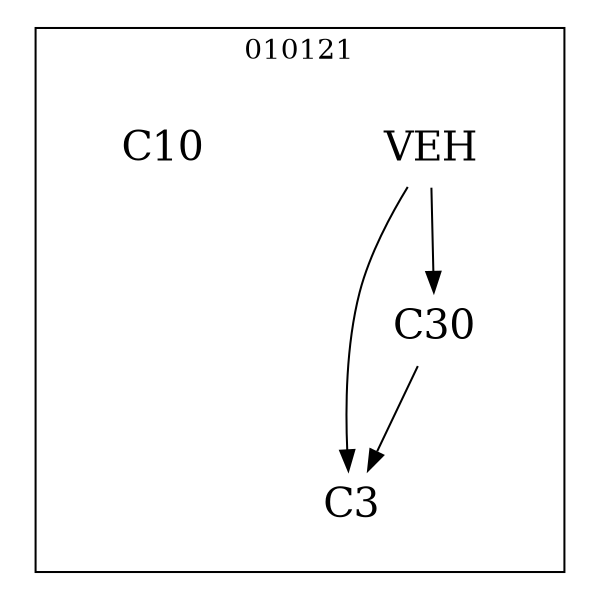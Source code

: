 strict digraph DAGS {
	size = "4,4!" ; ratio ="fill"; subgraph cluster_0{
			labeldoc = "t";
			label = "010121";node	[label= VEH, shape = plaintext, fontsize=20] VEH;node	[label= C3, shape = plaintext, fontsize=20] C3;node	[label= C10, shape = plaintext, fontsize=20] C10;node	[label= C30, shape = plaintext, fontsize=20] C30;
VEH->C3;
VEH->C30;
C30->C3;
	}}